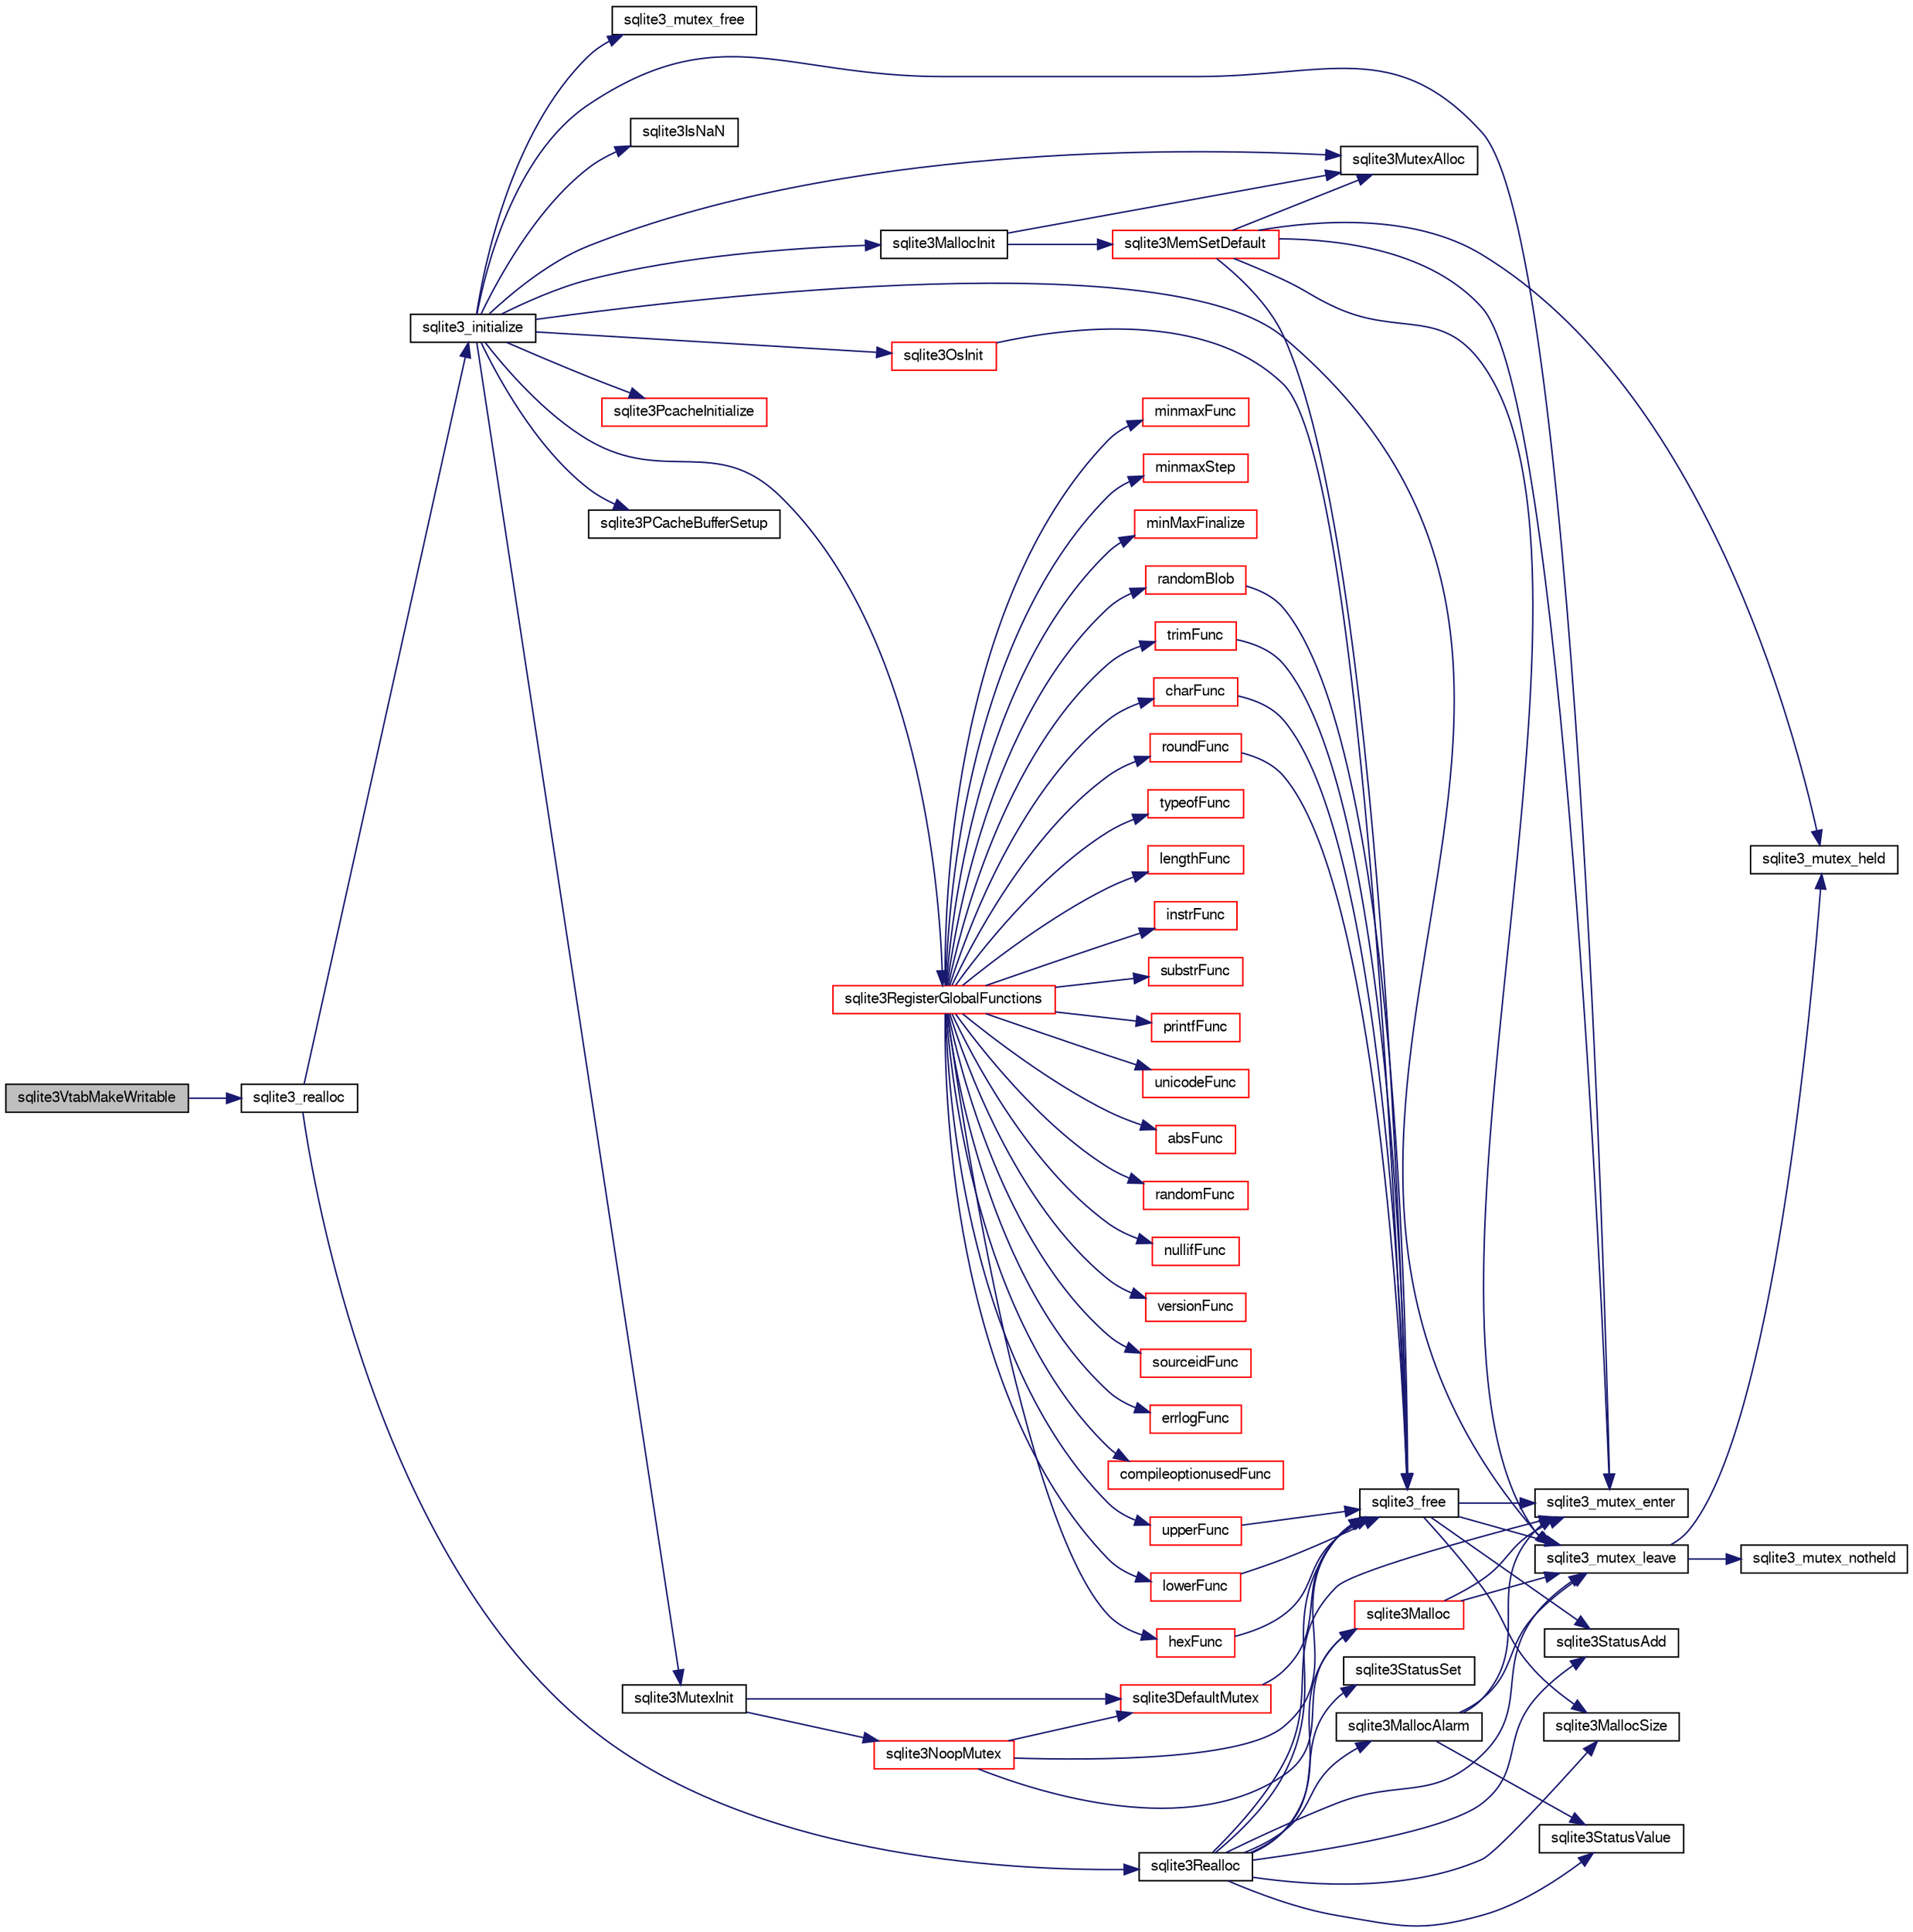 digraph "sqlite3VtabMakeWritable"
{
  edge [fontname="FreeSans",fontsize="10",labelfontname="FreeSans",labelfontsize="10"];
  node [fontname="FreeSans",fontsize="10",shape=record];
  rankdir="LR";
  Node804915 [label="sqlite3VtabMakeWritable",height=0.2,width=0.4,color="black", fillcolor="grey75", style="filled", fontcolor="black"];
  Node804915 -> Node804916 [color="midnightblue",fontsize="10",style="solid",fontname="FreeSans"];
  Node804916 [label="sqlite3_realloc",height=0.2,width=0.4,color="black", fillcolor="white", style="filled",URL="$sqlite3_8c.html#a822d9e42f6ab4b2ec803f311aeb9618d"];
  Node804916 -> Node804917 [color="midnightblue",fontsize="10",style="solid",fontname="FreeSans"];
  Node804917 [label="sqlite3_initialize",height=0.2,width=0.4,color="black", fillcolor="white", style="filled",URL="$sqlite3_8c.html#ab0c0ee2d5d4cf8b28e9572296a8861df"];
  Node804917 -> Node804918 [color="midnightblue",fontsize="10",style="solid",fontname="FreeSans"];
  Node804918 [label="sqlite3MutexInit",height=0.2,width=0.4,color="black", fillcolor="white", style="filled",URL="$sqlite3_8c.html#a7906afcdd1cdb3d0007eb932398a1158"];
  Node804918 -> Node804919 [color="midnightblue",fontsize="10",style="solid",fontname="FreeSans"];
  Node804919 [label="sqlite3DefaultMutex",height=0.2,width=0.4,color="red", fillcolor="white", style="filled",URL="$sqlite3_8c.html#ac895a71e325f9b2f9b862f737c17aca8"];
  Node804919 -> Node804936 [color="midnightblue",fontsize="10",style="solid",fontname="FreeSans"];
  Node804936 [label="sqlite3_free",height=0.2,width=0.4,color="black", fillcolor="white", style="filled",URL="$sqlite3_8c.html#a6552349e36a8a691af5487999ab09519"];
  Node804936 -> Node804925 [color="midnightblue",fontsize="10",style="solid",fontname="FreeSans"];
  Node804925 [label="sqlite3_mutex_enter",height=0.2,width=0.4,color="black", fillcolor="white", style="filled",URL="$sqlite3_8c.html#a1c12cde690bd89f104de5cbad12a6bf5"];
  Node804936 -> Node804934 [color="midnightblue",fontsize="10",style="solid",fontname="FreeSans"];
  Node804934 [label="sqlite3StatusAdd",height=0.2,width=0.4,color="black", fillcolor="white", style="filled",URL="$sqlite3_8c.html#afa029f93586aeab4cc85360905dae9cd"];
  Node804936 -> Node804933 [color="midnightblue",fontsize="10",style="solid",fontname="FreeSans"];
  Node804933 [label="sqlite3MallocSize",height=0.2,width=0.4,color="black", fillcolor="white", style="filled",URL="$sqlite3_8c.html#acf5d2a5f35270bafb050bd2def576955"];
  Node804936 -> Node804931 [color="midnightblue",fontsize="10",style="solid",fontname="FreeSans"];
  Node804931 [label="sqlite3_mutex_leave",height=0.2,width=0.4,color="black", fillcolor="white", style="filled",URL="$sqlite3_8c.html#a5838d235601dbd3c1fa993555c6bcc93"];
  Node804931 -> Node804927 [color="midnightblue",fontsize="10",style="solid",fontname="FreeSans"];
  Node804927 [label="sqlite3_mutex_held",height=0.2,width=0.4,color="black", fillcolor="white", style="filled",URL="$sqlite3_8c.html#acf77da68932b6bc163c5e68547ecc3e7"];
  Node804931 -> Node804932 [color="midnightblue",fontsize="10",style="solid",fontname="FreeSans"];
  Node804932 [label="sqlite3_mutex_notheld",height=0.2,width=0.4,color="black", fillcolor="white", style="filled",URL="$sqlite3_8c.html#a83967c837c1c000d3b5adcfaa688f5dc"];
  Node804918 -> Node804940 [color="midnightblue",fontsize="10",style="solid",fontname="FreeSans"];
  Node804940 [label="sqlite3NoopMutex",height=0.2,width=0.4,color="red", fillcolor="white", style="filled",URL="$sqlite3_8c.html#a09742cde9ef371d94f8201d2cdb543e4"];
  Node804940 -> Node804924 [color="midnightblue",fontsize="10",style="solid",fontname="FreeSans"];
  Node804924 [label="sqlite3Malloc",height=0.2,width=0.4,color="red", fillcolor="white", style="filled",URL="$sqlite3_8c.html#a361a2eaa846b1885f123abe46f5d8b2b"];
  Node804924 -> Node804925 [color="midnightblue",fontsize="10",style="solid",fontname="FreeSans"];
  Node804924 -> Node804931 [color="midnightblue",fontsize="10",style="solid",fontname="FreeSans"];
  Node804940 -> Node804936 [color="midnightblue",fontsize="10",style="solid",fontname="FreeSans"];
  Node804940 -> Node804919 [color="midnightblue",fontsize="10",style="solid",fontname="FreeSans"];
  Node804917 -> Node804948 [color="midnightblue",fontsize="10",style="solid",fontname="FreeSans"];
  Node804948 [label="sqlite3MutexAlloc",height=0.2,width=0.4,color="black", fillcolor="white", style="filled",URL="$sqlite3_8c.html#a0e3f432ee581f6876b590e7ad7e84e19"];
  Node804917 -> Node804925 [color="midnightblue",fontsize="10",style="solid",fontname="FreeSans"];
  Node804917 -> Node804949 [color="midnightblue",fontsize="10",style="solid",fontname="FreeSans"];
  Node804949 [label="sqlite3MallocInit",height=0.2,width=0.4,color="black", fillcolor="white", style="filled",URL="$sqlite3_8c.html#a9e06f9e7cad0d83ce80ab493c9533552"];
  Node804949 -> Node804950 [color="midnightblue",fontsize="10",style="solid",fontname="FreeSans"];
  Node804950 [label="sqlite3MemSetDefault",height=0.2,width=0.4,color="red", fillcolor="white", style="filled",URL="$sqlite3_8c.html#a162fbfd727e92c5f8f72625b5ff62549"];
  Node804950 -> Node804948 [color="midnightblue",fontsize="10",style="solid",fontname="FreeSans"];
  Node804950 -> Node804925 [color="midnightblue",fontsize="10",style="solid",fontname="FreeSans"];
  Node804950 -> Node804931 [color="midnightblue",fontsize="10",style="solid",fontname="FreeSans"];
  Node804950 -> Node804927 [color="midnightblue",fontsize="10",style="solid",fontname="FreeSans"];
  Node804950 -> Node804936 [color="midnightblue",fontsize="10",style="solid",fontname="FreeSans"];
  Node804949 -> Node804948 [color="midnightblue",fontsize="10",style="solid",fontname="FreeSans"];
  Node804917 -> Node804931 [color="midnightblue",fontsize="10",style="solid",fontname="FreeSans"];
  Node804917 -> Node805043 [color="midnightblue",fontsize="10",style="solid",fontname="FreeSans"];
  Node805043 [label="sqlite3RegisterGlobalFunctions",height=0.2,width=0.4,color="red", fillcolor="white", style="filled",URL="$sqlite3_8c.html#a9f75bd111010f29e1b8d74344473c4ec"];
  Node805043 -> Node805044 [color="midnightblue",fontsize="10",style="solid",fontname="FreeSans"];
  Node805044 [label="trimFunc",height=0.2,width=0.4,color="red", fillcolor="white", style="filled",URL="$sqlite3_8c.html#afad56dbe7f08139a630156e644b14704"];
  Node805044 -> Node804936 [color="midnightblue",fontsize="10",style="solid",fontname="FreeSans"];
  Node805043 -> Node805057 [color="midnightblue",fontsize="10",style="solid",fontname="FreeSans"];
  Node805057 [label="minmaxFunc",height=0.2,width=0.4,color="red", fillcolor="white", style="filled",URL="$sqlite3_8c.html#a4d00f48b948fd73cb70bcfd1efc0bfb0"];
  Node805043 -> Node805066 [color="midnightblue",fontsize="10",style="solid",fontname="FreeSans"];
  Node805066 [label="minmaxStep",height=0.2,width=0.4,color="red", fillcolor="white", style="filled",URL="$sqlite3_8c.html#a5b4c0da0f3b61d7ff25ebd30aa22cca4"];
  Node805043 -> Node805070 [color="midnightblue",fontsize="10",style="solid",fontname="FreeSans"];
  Node805070 [label="minMaxFinalize",height=0.2,width=0.4,color="red", fillcolor="white", style="filled",URL="$sqlite3_8c.html#a0439dd90934a2dee93517c50884d5924"];
  Node805043 -> Node805071 [color="midnightblue",fontsize="10",style="solid",fontname="FreeSans"];
  Node805071 [label="typeofFunc",height=0.2,width=0.4,color="red", fillcolor="white", style="filled",URL="$sqlite3_8c.html#aba6c564ff0d6b017de448469d0fb243f"];
  Node805043 -> Node805072 [color="midnightblue",fontsize="10",style="solid",fontname="FreeSans"];
  Node805072 [label="lengthFunc",height=0.2,width=0.4,color="red", fillcolor="white", style="filled",URL="$sqlite3_8c.html#affdabf006c37c26a1c3e325badb83546"];
  Node805043 -> Node805077 [color="midnightblue",fontsize="10",style="solid",fontname="FreeSans"];
  Node805077 [label="instrFunc",height=0.2,width=0.4,color="red", fillcolor="white", style="filled",URL="$sqlite3_8c.html#a8f86ca540b92ac28aaefaa126170cf8c"];
  Node805043 -> Node805079 [color="midnightblue",fontsize="10",style="solid",fontname="FreeSans"];
  Node805079 [label="substrFunc",height=0.2,width=0.4,color="red", fillcolor="white", style="filled",URL="$sqlite3_8c.html#a8a8739d9af5589338113371e440b2734"];
  Node805043 -> Node805084 [color="midnightblue",fontsize="10",style="solid",fontname="FreeSans"];
  Node805084 [label="printfFunc",height=0.2,width=0.4,color="red", fillcolor="white", style="filled",URL="$sqlite3_8c.html#a80ca21d434c7c5b6668bee721331dda8"];
  Node805043 -> Node805086 [color="midnightblue",fontsize="10",style="solid",fontname="FreeSans"];
  Node805086 [label="unicodeFunc",height=0.2,width=0.4,color="red", fillcolor="white", style="filled",URL="$sqlite3_8c.html#a1d3d012cbe2276d8d713be80884db355"];
  Node805043 -> Node805088 [color="midnightblue",fontsize="10",style="solid",fontname="FreeSans"];
  Node805088 [label="charFunc",height=0.2,width=0.4,color="red", fillcolor="white", style="filled",URL="$sqlite3_8c.html#ab9b72ce47fcea3c3b92e816435a0fd91"];
  Node805088 -> Node804936 [color="midnightblue",fontsize="10",style="solid",fontname="FreeSans"];
  Node805043 -> Node805089 [color="midnightblue",fontsize="10",style="solid",fontname="FreeSans"];
  Node805089 [label="absFunc",height=0.2,width=0.4,color="red", fillcolor="white", style="filled",URL="$sqlite3_8c.html#af271994a34f441432d50d7095e0ed23d"];
  Node805043 -> Node805094 [color="midnightblue",fontsize="10",style="solid",fontname="FreeSans"];
  Node805094 [label="roundFunc",height=0.2,width=0.4,color="red", fillcolor="white", style="filled",URL="$sqlite3_8c.html#a8c444ba254edc27891111b76e7ba85e7"];
  Node805094 -> Node804936 [color="midnightblue",fontsize="10",style="solid",fontname="FreeSans"];
  Node805043 -> Node805097 [color="midnightblue",fontsize="10",style="solid",fontname="FreeSans"];
  Node805097 [label="upperFunc",height=0.2,width=0.4,color="red", fillcolor="white", style="filled",URL="$sqlite3_8c.html#a8f26e491f9fd893cdb476c577f39f260"];
  Node805097 -> Node804936 [color="midnightblue",fontsize="10",style="solid",fontname="FreeSans"];
  Node805043 -> Node805098 [color="midnightblue",fontsize="10",style="solid",fontname="FreeSans"];
  Node805098 [label="lowerFunc",height=0.2,width=0.4,color="red", fillcolor="white", style="filled",URL="$sqlite3_8c.html#a37a07e2d7c0cb4c521e9c334596c89a7"];
  Node805098 -> Node804936 [color="midnightblue",fontsize="10",style="solid",fontname="FreeSans"];
  Node805043 -> Node805099 [color="midnightblue",fontsize="10",style="solid",fontname="FreeSans"];
  Node805099 [label="hexFunc",height=0.2,width=0.4,color="red", fillcolor="white", style="filled",URL="$sqlite3_8c.html#a2e2cd151b75b794723d7c4f30fe57c8b"];
  Node805099 -> Node804936 [color="midnightblue",fontsize="10",style="solid",fontname="FreeSans"];
  Node805043 -> Node805100 [color="midnightblue",fontsize="10",style="solid",fontname="FreeSans"];
  Node805100 [label="randomFunc",height=0.2,width=0.4,color="red", fillcolor="white", style="filled",URL="$sqlite3_8c.html#a77905d2b2e1b154cf082f061cfa057dd"];
  Node805043 -> Node805104 [color="midnightblue",fontsize="10",style="solid",fontname="FreeSans"];
  Node805104 [label="randomBlob",height=0.2,width=0.4,color="red", fillcolor="white", style="filled",URL="$sqlite3_8c.html#a2b058708f7f26feb80fce84c3e375d64"];
  Node805104 -> Node804936 [color="midnightblue",fontsize="10",style="solid",fontname="FreeSans"];
  Node805043 -> Node805106 [color="midnightblue",fontsize="10",style="solid",fontname="FreeSans"];
  Node805106 [label="nullifFunc",height=0.2,width=0.4,color="red", fillcolor="white", style="filled",URL="$sqlite3_8c.html#aa677b6612cd4e6630438b729f56cd3e6"];
  Node805043 -> Node805107 [color="midnightblue",fontsize="10",style="solid",fontname="FreeSans"];
  Node805107 [label="versionFunc",height=0.2,width=0.4,color="red", fillcolor="white", style="filled",URL="$sqlite3_8c.html#a258a294d68fbf7c6ba528921b2a721bc"];
  Node805043 -> Node805109 [color="midnightblue",fontsize="10",style="solid",fontname="FreeSans"];
  Node805109 [label="sourceidFunc",height=0.2,width=0.4,color="red", fillcolor="white", style="filled",URL="$sqlite3_8c.html#a3ff22be898cc17c2a45a7fa605892c4a"];
  Node805043 -> Node805111 [color="midnightblue",fontsize="10",style="solid",fontname="FreeSans"];
  Node805111 [label="errlogFunc",height=0.2,width=0.4,color="red", fillcolor="white", style="filled",URL="$sqlite3_8c.html#a56d5c8e1f0a43e4c9f8864c27065393f"];
  Node805043 -> Node805112 [color="midnightblue",fontsize="10",style="solid",fontname="FreeSans"];
  Node805112 [label="compileoptionusedFunc",height=0.2,width=0.4,color="red", fillcolor="white", style="filled",URL="$sqlite3_8c.html#ab8caa7140383f5e738f29c859232145f"];
  Node804917 -> Node805191 [color="midnightblue",fontsize="10",style="solid",fontname="FreeSans"];
  Node805191 [label="sqlite3PcacheInitialize",height=0.2,width=0.4,color="red", fillcolor="white", style="filled",URL="$sqlite3_8c.html#a2902c61ddc88bea002c4d69fe4052b1f"];
  Node804917 -> Node805192 [color="midnightblue",fontsize="10",style="solid",fontname="FreeSans"];
  Node805192 [label="sqlite3OsInit",height=0.2,width=0.4,color="red", fillcolor="white", style="filled",URL="$sqlite3_8c.html#afeaa886fe1ca086a30fd278b1d069762"];
  Node805192 -> Node804936 [color="midnightblue",fontsize="10",style="solid",fontname="FreeSans"];
  Node804917 -> Node805196 [color="midnightblue",fontsize="10",style="solid",fontname="FreeSans"];
  Node805196 [label="sqlite3PCacheBufferSetup",height=0.2,width=0.4,color="black", fillcolor="white", style="filled",URL="$sqlite3_8c.html#ad18a1eebefdfbc4254f473f7b0101937"];
  Node804917 -> Node805197 [color="midnightblue",fontsize="10",style="solid",fontname="FreeSans"];
  Node805197 [label="sqlite3_mutex_free",height=0.2,width=0.4,color="black", fillcolor="white", style="filled",URL="$sqlite3_8c.html#a2db2e72e08f6873afa9c61b0ec726fec"];
  Node804917 -> Node804979 [color="midnightblue",fontsize="10",style="solid",fontname="FreeSans"];
  Node804979 [label="sqlite3IsNaN",height=0.2,width=0.4,color="black", fillcolor="white", style="filled",URL="$sqlite3_8c.html#aed4d78203877c3486765ccbc7feebb50"];
  Node804916 -> Node804968 [color="midnightblue",fontsize="10",style="solid",fontname="FreeSans"];
  Node804968 [label="sqlite3Realloc",height=0.2,width=0.4,color="black", fillcolor="white", style="filled",URL="$sqlite3_8c.html#ad53aefdfc088f622e23ffe838201fe22"];
  Node804968 -> Node804924 [color="midnightblue",fontsize="10",style="solid",fontname="FreeSans"];
  Node804968 -> Node804936 [color="midnightblue",fontsize="10",style="solid",fontname="FreeSans"];
  Node804968 -> Node804933 [color="midnightblue",fontsize="10",style="solid",fontname="FreeSans"];
  Node804968 -> Node804925 [color="midnightblue",fontsize="10",style="solid",fontname="FreeSans"];
  Node804968 -> Node804928 [color="midnightblue",fontsize="10",style="solid",fontname="FreeSans"];
  Node804928 [label="sqlite3StatusSet",height=0.2,width=0.4,color="black", fillcolor="white", style="filled",URL="$sqlite3_8c.html#afec7586c01fcb5ea17dc9d7725a589d9"];
  Node804968 -> Node804929 [color="midnightblue",fontsize="10",style="solid",fontname="FreeSans"];
  Node804929 [label="sqlite3StatusValue",height=0.2,width=0.4,color="black", fillcolor="white", style="filled",URL="$sqlite3_8c.html#a30b8ac296c6e200c1fa57708d52c6ef6"];
  Node804968 -> Node804930 [color="midnightblue",fontsize="10",style="solid",fontname="FreeSans"];
  Node804930 [label="sqlite3MallocAlarm",height=0.2,width=0.4,color="black", fillcolor="white", style="filled",URL="$sqlite3_8c.html#ada66988e8471d1198f3219c062377508"];
  Node804930 -> Node804929 [color="midnightblue",fontsize="10",style="solid",fontname="FreeSans"];
  Node804930 -> Node804931 [color="midnightblue",fontsize="10",style="solid",fontname="FreeSans"];
  Node804930 -> Node804925 [color="midnightblue",fontsize="10",style="solid",fontname="FreeSans"];
  Node804968 -> Node804934 [color="midnightblue",fontsize="10",style="solid",fontname="FreeSans"];
  Node804968 -> Node804931 [color="midnightblue",fontsize="10",style="solid",fontname="FreeSans"];
}
